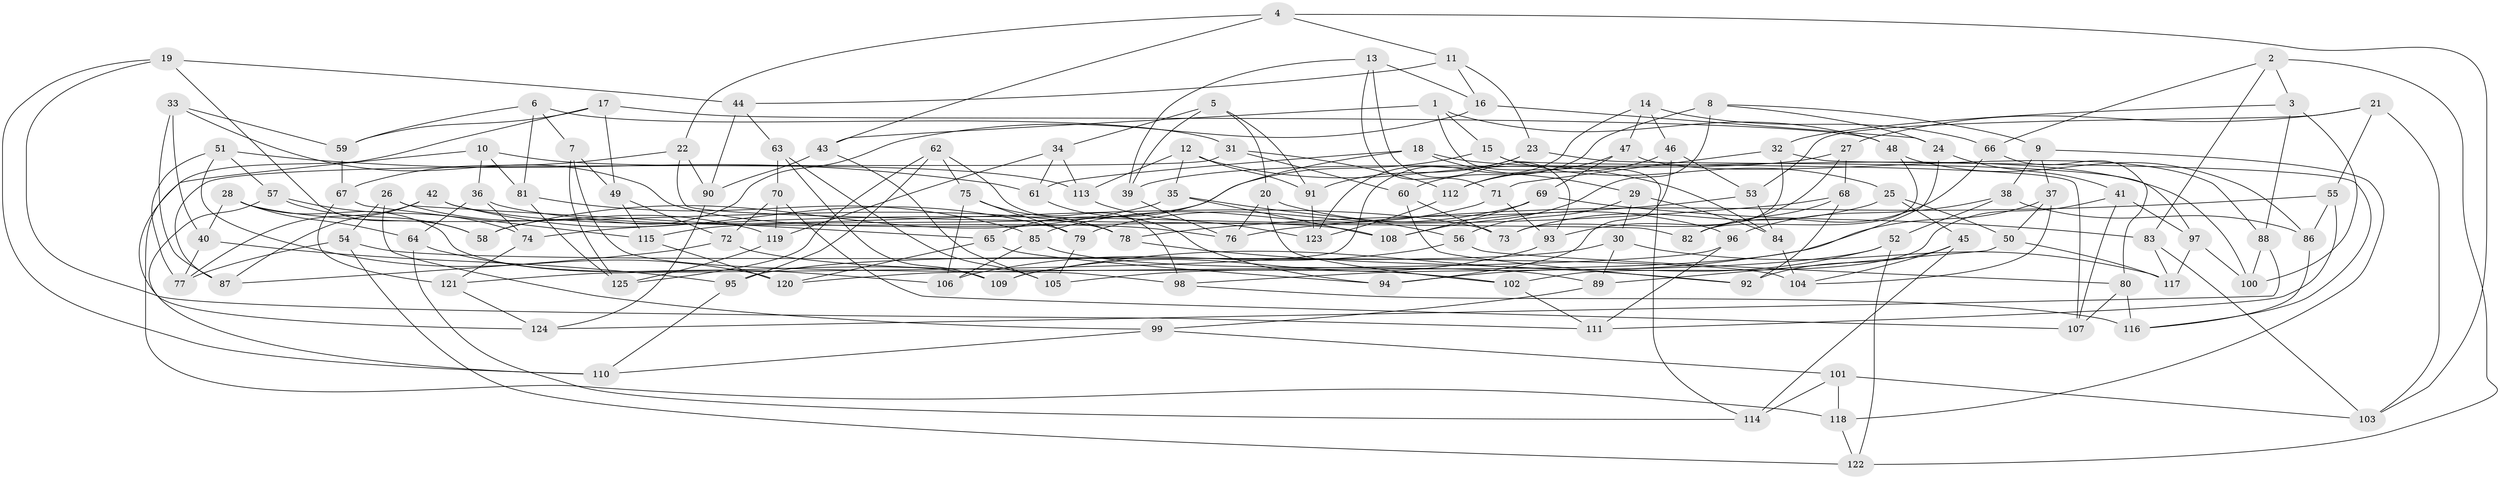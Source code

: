 // coarse degree distribution, {4: 0.47560975609756095, 6: 0.524390243902439}
// Generated by graph-tools (version 1.1) at 2025/52/02/27/25 19:52:27]
// undirected, 125 vertices, 250 edges
graph export_dot {
graph [start="1"]
  node [color=gray90,style=filled];
  1;
  2;
  3;
  4;
  5;
  6;
  7;
  8;
  9;
  10;
  11;
  12;
  13;
  14;
  15;
  16;
  17;
  18;
  19;
  20;
  21;
  22;
  23;
  24;
  25;
  26;
  27;
  28;
  29;
  30;
  31;
  32;
  33;
  34;
  35;
  36;
  37;
  38;
  39;
  40;
  41;
  42;
  43;
  44;
  45;
  46;
  47;
  48;
  49;
  50;
  51;
  52;
  53;
  54;
  55;
  56;
  57;
  58;
  59;
  60;
  61;
  62;
  63;
  64;
  65;
  66;
  67;
  68;
  69;
  70;
  71;
  72;
  73;
  74;
  75;
  76;
  77;
  78;
  79;
  80;
  81;
  82;
  83;
  84;
  85;
  86;
  87;
  88;
  89;
  90;
  91;
  92;
  93;
  94;
  95;
  96;
  97;
  98;
  99;
  100;
  101;
  102;
  103;
  104;
  105;
  106;
  107;
  108;
  109;
  110;
  111;
  112;
  113;
  114;
  115;
  116;
  117;
  118;
  119;
  120;
  121;
  122;
  123;
  124;
  125;
  1 -- 43;
  1 -- 114;
  1 -- 48;
  1 -- 15;
  2 -- 66;
  2 -- 83;
  2 -- 122;
  2 -- 3;
  3 -- 32;
  3 -- 88;
  3 -- 100;
  4 -- 11;
  4 -- 22;
  4 -- 43;
  4 -- 103;
  5 -- 91;
  5 -- 34;
  5 -- 20;
  5 -- 39;
  6 -- 7;
  6 -- 31;
  6 -- 59;
  6 -- 81;
  7 -- 98;
  7 -- 49;
  7 -- 125;
  8 -- 9;
  8 -- 60;
  8 -- 24;
  8 -- 108;
  9 -- 118;
  9 -- 38;
  9 -- 37;
  10 -- 81;
  10 -- 124;
  10 -- 36;
  10 -- 113;
  11 -- 44;
  11 -- 16;
  11 -- 23;
  12 -- 84;
  12 -- 91;
  12 -- 113;
  12 -- 35;
  13 -- 39;
  13 -- 16;
  13 -- 71;
  13 -- 93;
  14 -- 66;
  14 -- 46;
  14 -- 121;
  14 -- 47;
  15 -- 115;
  15 -- 25;
  15 -- 107;
  16 -- 24;
  16 -- 58;
  17 -- 59;
  17 -- 118;
  17 -- 48;
  17 -- 49;
  18 -- 65;
  18 -- 29;
  18 -- 100;
  18 -- 61;
  19 -- 111;
  19 -- 44;
  19 -- 110;
  19 -- 58;
  20 -- 76;
  20 -- 102;
  20 -- 96;
  21 -- 103;
  21 -- 27;
  21 -- 53;
  21 -- 55;
  22 -- 90;
  22 -- 67;
  22 -- 82;
  23 -- 97;
  23 -- 123;
  23 -- 91;
  24 -- 105;
  24 -- 41;
  25 -- 50;
  25 -- 73;
  25 -- 45;
  26 -- 65;
  26 -- 54;
  26 -- 99;
  26 -- 119;
  27 -- 68;
  27 -- 93;
  27 -- 39;
  28 -- 64;
  28 -- 109;
  28 -- 40;
  28 -- 78;
  29 -- 30;
  29 -- 56;
  29 -- 84;
  30 -- 89;
  30 -- 117;
  30 -- 95;
  31 -- 112;
  31 -- 60;
  31 -- 87;
  32 -- 116;
  32 -- 73;
  32 -- 71;
  33 -- 59;
  33 -- 108;
  33 -- 87;
  33 -- 40;
  34 -- 119;
  34 -- 113;
  34 -- 61;
  35 -- 56;
  35 -- 58;
  35 -- 108;
  36 -- 76;
  36 -- 74;
  36 -- 64;
  37 -- 109;
  37 -- 104;
  37 -- 50;
  38 -- 86;
  38 -- 96;
  38 -- 52;
  39 -- 76;
  40 -- 77;
  40 -- 95;
  41 -- 102;
  41 -- 97;
  41 -- 107;
  42 -- 79;
  42 -- 73;
  42 -- 87;
  42 -- 77;
  43 -- 105;
  43 -- 90;
  44 -- 63;
  44 -- 90;
  45 -- 92;
  45 -- 114;
  45 -- 104;
  46 -- 53;
  46 -- 94;
  46 -- 112;
  47 -- 88;
  47 -- 112;
  47 -- 69;
  48 -- 86;
  48 -- 82;
  49 -- 72;
  49 -- 115;
  50 -- 89;
  50 -- 117;
  51 -- 77;
  51 -- 61;
  51 -- 57;
  51 -- 120;
  52 -- 94;
  52 -- 122;
  52 -- 98;
  53 -- 78;
  53 -- 84;
  54 -- 77;
  54 -- 122;
  54 -- 104;
  55 -- 76;
  55 -- 111;
  55 -- 86;
  56 -- 80;
  56 -- 106;
  57 -- 58;
  57 -- 74;
  57 -- 110;
  59 -- 67;
  60 -- 92;
  60 -- 73;
  61 -- 94;
  62 -- 125;
  62 -- 98;
  62 -- 75;
  62 -- 95;
  63 -- 109;
  63 -- 70;
  63 -- 105;
  64 -- 106;
  64 -- 114;
  65 -- 120;
  65 -- 94;
  66 -- 82;
  66 -- 80;
  67 -- 115;
  67 -- 121;
  68 -- 92;
  68 -- 82;
  68 -- 74;
  69 -- 108;
  69 -- 83;
  69 -- 79;
  70 -- 107;
  70 -- 119;
  70 -- 72;
  71 -- 85;
  71 -- 93;
  72 -- 102;
  72 -- 87;
  74 -- 121;
  75 -- 78;
  75 -- 106;
  75 -- 79;
  78 -- 92;
  79 -- 105;
  80 -- 116;
  80 -- 107;
  81 -- 85;
  81 -- 125;
  83 -- 103;
  83 -- 117;
  84 -- 104;
  85 -- 89;
  85 -- 106;
  86 -- 116;
  88 -- 124;
  88 -- 100;
  89 -- 99;
  90 -- 124;
  91 -- 123;
  93 -- 109;
  95 -- 110;
  96 -- 111;
  96 -- 120;
  97 -- 100;
  97 -- 117;
  98 -- 116;
  99 -- 110;
  99 -- 101;
  101 -- 114;
  101 -- 103;
  101 -- 118;
  102 -- 111;
  112 -- 123;
  113 -- 123;
  115 -- 120;
  118 -- 122;
  119 -- 125;
  121 -- 124;
}
